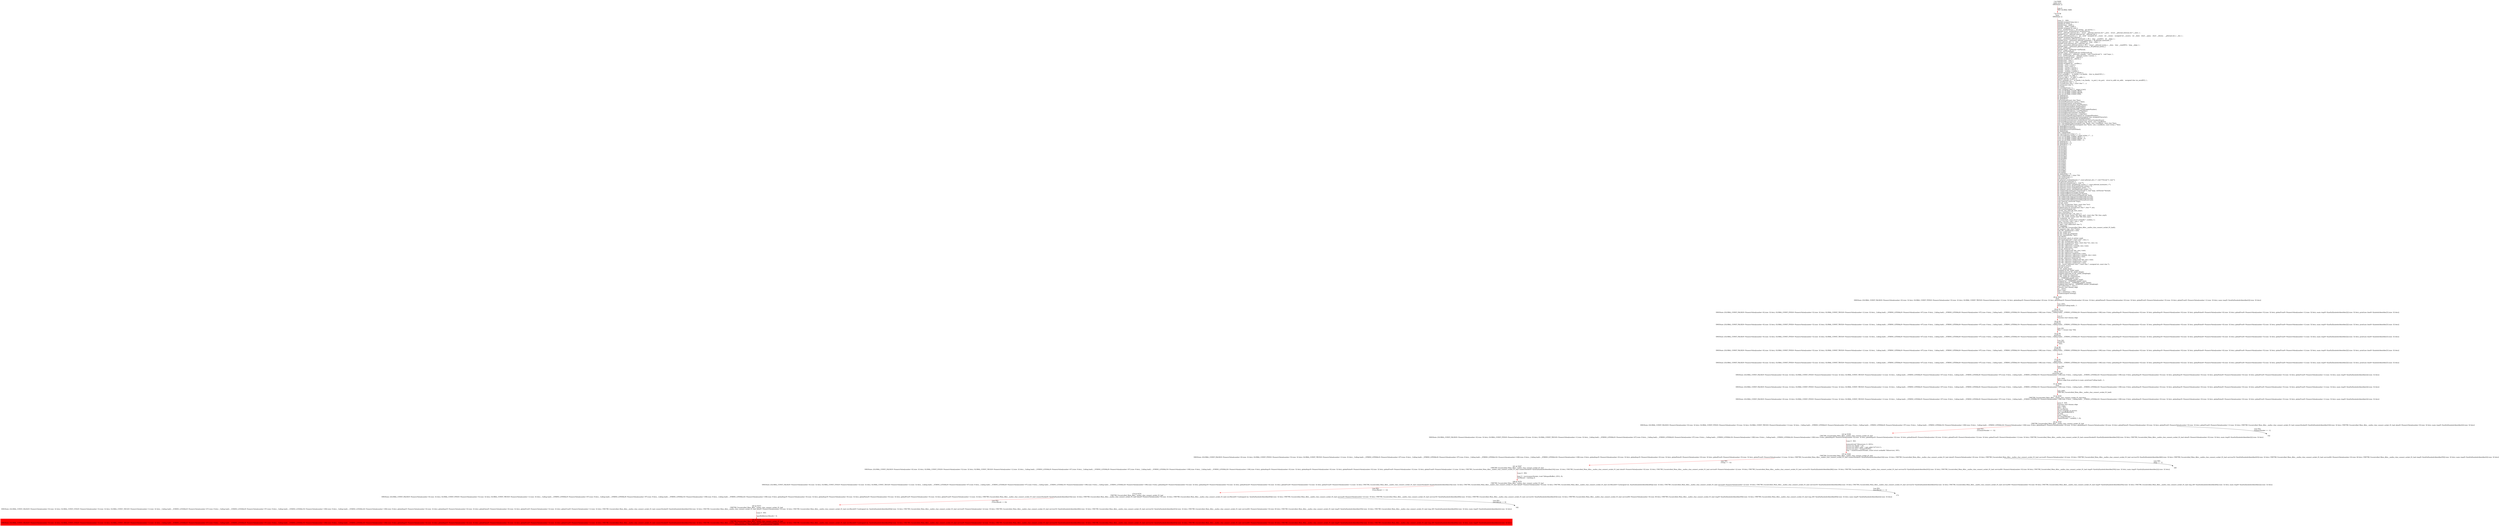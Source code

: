 digraph ARG {
node [style="filled" shape="box" color="white"]
2 [label="2 @ N400\nmain entry\nSMGState: []\n" id="2"]
7 [label="7 @ N736\nmain\nSMGState: []\n" id="7"]
28 [label="28 @ N405\nmain\nSMGState: [GLOBAL_CONST_FALSE/0=NumericValue[number=0] (size: 32 bits), GLOBAL_CONST_FIVE/0=NumericValue[number=5] (size: 32 bits), GLOBAL_CONST_TRUE/0=NumericValue[number=1] (size: 32 bits), globalArgc/0=NumericValue[number=0] (size: 32 bits), globalArgv/0=NumericValue[number=0] (size: 32 bits), globalFalse/0=NumericValue[number=0] (size: 32 bits), globalFive/0=NumericValue[number=5] (size: 32 bits), globalTrue/0=NumericValue[number=1] (size: 32 bits), main::tmp/0=SymEx[SymbolicIdentifier[2]] (size: 32 bits)]\n" id="28"]
29 [label="29 @ N1\nprintLine entry\nSMGState: [GLOBAL_CONST_FALSE/0=NumericValue[number=0] (size: 32 bits), GLOBAL_CONST_FIVE/0=NumericValue[number=5] (size: 32 bits), GLOBAL_CONST_TRUE/0=NumericValue[number=1] (size: 32 bits), _Calling bad()..._STRING_LITERAL/0=NumericValue[number=67] (size: 8 bits), _Calling bad()..._STRING_LITERAL/8=NumericValue[number=97] (size: 8 bits), _Calling bad()..._STRING_LITERAL/16=NumericValue[number=108] (size: 8 bits), _Calling bad()..._STRING_LITERAL/24=NumericValue[number=108] (size: 8 bits), globalArgc/0=NumericValue[number=0] (size: 32 bits), globalArgv/0=NumericValue[number=0] (size: 32 bits), globalFalse/0=NumericValue[number=0] (size: 32 bits), globalFive/0=NumericValue[number=5] (size: 32 bits), globalTrue/0=NumericValue[number=1] (size: 32 bits), main::tmp/0=SymEx[SymbolicIdentifier[2]] (size: 32 bits), printLine::line/0=SymbolicIdentifier[3] (size: 32 bits)]\n" id="29"]
30 [label="30 @ N2\nprintLine\nSMGState: [GLOBAL_CONST_FALSE/0=NumericValue[number=0] (size: 32 bits), GLOBAL_CONST_FIVE/0=NumericValue[number=5] (size: 32 bits), GLOBAL_CONST_TRUE/0=NumericValue[number=1] (size: 32 bits), _Calling bad()..._STRING_LITERAL/0=NumericValue[number=67] (size: 8 bits), _Calling bad()..._STRING_LITERAL/8=NumericValue[number=97] (size: 8 bits), _Calling bad()..._STRING_LITERAL/16=NumericValue[number=108] (size: 8 bits), _Calling bad()..._STRING_LITERAL/24=NumericValue[number=108] (size: 8 bits), globalArgc/0=NumericValue[number=0] (size: 32 bits), globalArgv/0=NumericValue[number=0] (size: 32 bits), globalFalse/0=NumericValue[number=0] (size: 32 bits), globalFive/0=NumericValue[number=5] (size: 32 bits), globalTrue/0=NumericValue[number=1] (size: 32 bits), main::tmp/0=SymEx[SymbolicIdentifier[2]] (size: 32 bits), printLine::line/0=SymbolicIdentifier[3] (size: 32 bits)]\n" id="30"]
32 [label="32 @ N4\nprintLine\nSMGState: [GLOBAL_CONST_FALSE/0=NumericValue[number=0] (size: 32 bits), GLOBAL_CONST_FIVE/0=NumericValue[number=5] (size: 32 bits), GLOBAL_CONST_TRUE/0=NumericValue[number=1] (size: 32 bits), _Calling bad()..._STRING_LITERAL/0=NumericValue[number=67] (size: 8 bits), _Calling bad()..._STRING_LITERAL/8=NumericValue[number=97] (size: 8 bits), _Calling bad()..._STRING_LITERAL/16=NumericValue[number=108] (size: 8 bits), _Calling bad()..._STRING_LITERAL/24=NumericValue[number=108] (size: 8 bits), globalArgc/0=NumericValue[number=0] (size: 32 bits), globalArgv/0=NumericValue[number=0] (size: 32 bits), globalFalse/0=NumericValue[number=0] (size: 32 bits), globalFive/0=NumericValue[number=5] (size: 32 bits), globalTrue/0=NumericValue[number=1] (size: 32 bits), main::tmp/0=SymEx[SymbolicIdentifier[2]] (size: 32 bits), printLine::line/0=SymbolicIdentifier[3] (size: 32 bits)]\n" id="32"]
35 [label="35 @ N6\nprintLine\nSMGState: [GLOBAL_CONST_FALSE/0=NumericValue[number=0] (size: 32 bits), GLOBAL_CONST_FIVE/0=NumericValue[number=5] (size: 32 bits), GLOBAL_CONST_TRUE/0=NumericValue[number=1] (size: 32 bits), _Calling bad()..._STRING_LITERAL/0=NumericValue[number=67] (size: 8 bits), _Calling bad()..._STRING_LITERAL/8=NumericValue[number=97] (size: 8 bits), _Calling bad()..._STRING_LITERAL/16=NumericValue[number=108] (size: 8 bits), _Calling bad()..._STRING_LITERAL/24=NumericValue[number=108] (size: 8 bits), globalArgc/0=NumericValue[number=0] (size: 32 bits), globalArgv/0=NumericValue[number=0] (size: 32 bits), globalFalse/0=NumericValue[number=0] (size: 32 bits), globalFive/0=NumericValue[number=5] (size: 32 bits), globalTrue/0=NumericValue[number=1] (size: 32 bits), main::tmp/0=SymEx[SymbolicIdentifier[2]] (size: 32 bits), printLine::line/0=SymbolicIdentifier[3] (size: 32 bits)]\n" id="35"]
37 [label="37 @ N3\nprintLine\nSMGState: [GLOBAL_CONST_FALSE/0=NumericValue[number=0] (size: 32 bits), GLOBAL_CONST_FIVE/0=NumericValue[number=5] (size: 32 bits), GLOBAL_CONST_TRUE/0=NumericValue[number=1] (size: 32 bits), _Calling bad()..._STRING_LITERAL/0=NumericValue[number=67] (size: 8 bits), _Calling bad()..._STRING_LITERAL/8=NumericValue[number=97] (size: 8 bits), _Calling bad()..._STRING_LITERAL/16=NumericValue[number=108] (size: 8 bits), _Calling bad()..._STRING_LITERAL/24=NumericValue[number=108] (size: 8 bits), globalArgc/0=NumericValue[number=0] (size: 32 bits), globalArgv/0=NumericValue[number=0] (size: 32 bits), globalFalse/0=NumericValue[number=0] (size: 32 bits), globalFive/0=NumericValue[number=5] (size: 32 bits), globalTrue/0=NumericValue[number=1] (size: 32 bits), main::tmp/0=SymEx[SymbolicIdentifier[2]] (size: 32 bits), printLine::line/0=SymbolicIdentifier[3] (size: 32 bits)]\n" id="37"]
40 [label="40 @ N0\nprintLine exit\nSMGState: [GLOBAL_CONST_FALSE/0=NumericValue[number=0] (size: 32 bits), GLOBAL_CONST_FIVE/0=NumericValue[number=5] (size: 32 bits), GLOBAL_CONST_TRUE/0=NumericValue[number=1] (size: 32 bits), _Calling bad()..._STRING_LITERAL/0=NumericValue[number=67] (size: 8 bits), _Calling bad()..._STRING_LITERAL/8=NumericValue[number=97] (size: 8 bits), _Calling bad()..._STRING_LITERAL/16=NumericValue[number=108] (size: 8 bits), _Calling bad()..._STRING_LITERAL/24=NumericValue[number=108] (size: 8 bits), globalArgc/0=NumericValue[number=0] (size: 32 bits), globalArgv/0=NumericValue[number=0] (size: 32 bits), globalFalse/0=NumericValue[number=0] (size: 32 bits), globalFive/0=NumericValue[number=5] (size: 32 bits), globalTrue/0=NumericValue[number=1] (size: 32 bits), main::tmp/0=SymEx[SymbolicIdentifier[2]] (size: 32 bits)]\n" id="40"]
41 [label="41 @ N406\nmain\nSMGState: [GLOBAL_CONST_FALSE/0=NumericValue[number=0] (size: 32 bits), GLOBAL_CONST_FIVE/0=NumericValue[number=5] (size: 32 bits), GLOBAL_CONST_TRUE/0=NumericValue[number=1] (size: 32 bits), _Calling bad()..._STRING_LITERAL/0=NumericValue[number=67] (size: 8 bits), _Calling bad()..._STRING_LITERAL/8=NumericValue[number=97] (size: 8 bits), _Calling bad()..._STRING_LITERAL/16=NumericValue[number=108] (size: 8 bits), _Calling bad()..._STRING_LITERAL/24=NumericValue[number=108] (size: 8 bits), globalArgc/0=NumericValue[number=0] (size: 32 bits), globalArgv/0=NumericValue[number=0] (size: 32 bits), globalFalse/0=NumericValue[number=0] (size: 32 bits), globalFive/0=NumericValue[number=5] (size: 32 bits), globalTrue/0=NumericValue[number=1] (size: 32 bits), main::tmp/0=SymEx[SymbolicIdentifier[2]] (size: 32 bits)]\n" id="41"]
43 [label="43 @ N345\nCWE789_Uncontrolled_Mem_Alloc__malloc_char_connect_socket_01_bad entry\nSMGState: [GLOBAL_CONST_FALSE/0=NumericValue[number=0] (size: 32 bits), GLOBAL_CONST_FIVE/0=NumericValue[number=5] (size: 32 bits), GLOBAL_CONST_TRUE/0=NumericValue[number=1] (size: 32 bits), _Calling bad()..._STRING_LITERAL/0=NumericValue[number=67] (size: 8 bits), _Calling bad()..._STRING_LITERAL/8=NumericValue[number=97] (size: 8 bits), _Calling bad()..._STRING_LITERAL/16=NumericValue[number=108] (size: 8 bits), _Calling bad()..._STRING_LITERAL/24=NumericValue[number=108] (size: 8 bits), globalArgc/0=NumericValue[number=0] (size: 32 bits), globalArgv/0=NumericValue[number=0] (size: 32 bits), globalFalse/0=NumericValue[number=0] (size: 32 bits), globalFive/0=NumericValue[number=5] (size: 32 bits), globalTrue/0=NumericValue[number=1] (size: 32 bits), main::tmp/0=SymEx[SymbolicIdentifier[2]] (size: 32 bits)]\n" id="43"]
65 [label="65 @ N355\nCWE789_Uncontrolled_Mem_Alloc__malloc_char_connect_socket_01_bad\nSMGState: [GLOBAL_CONST_FALSE/0=NumericValue[number=0] (size: 32 bits), GLOBAL_CONST_FIVE/0=NumericValue[number=5] (size: 32 bits), GLOBAL_CONST_TRUE/0=NumericValue[number=1] (size: 32 bits), _Calling bad()..._STRING_LITERAL/0=NumericValue[number=67] (size: 8 bits), _Calling bad()..._STRING_LITERAL/8=NumericValue[number=97] (size: 8 bits), _Calling bad()..._STRING_LITERAL/16=NumericValue[number=108] (size: 8 bits), _Calling bad()..._STRING_LITERAL/24=NumericValue[number=108] (size: 8 bits), globalArgc/0=NumericValue[number=0] (size: 32 bits), globalArgv/0=NumericValue[number=0] (size: 32 bits), globalFalse/0=NumericValue[number=0] (size: 32 bits), globalFive/0=NumericValue[number=5] (size: 32 bits), globalTrue/0=NumericValue[number=1] (size: 32 bits), CWE789_Uncontrolled_Mem_Alloc__malloc_char_connect_socket_01_bad::connectSocket/0=SymEx[SymbolicIdentifier[16]] (size: 32 bits), CWE789_Uncontrolled_Mem_Alloc__malloc_char_connect_socket_01_bad::data/0=NumericValue[number=0] (size: 32 bits), main::tmp/0=SymEx[SymbolicIdentifier[2]] (size: 32 bits)]\n" id="65"]
143 [label="143 @ N358\nCWE789_Uncontrolled_Mem_Alloc__malloc_char_connect_socket_01_bad\nSMGState: [GLOBAL_CONST_FALSE/0=NumericValue[number=0] (size: 32 bits), GLOBAL_CONST_FIVE/0=NumericValue[number=5] (size: 32 bits), GLOBAL_CONST_TRUE/0=NumericValue[number=1] (size: 32 bits), _Calling bad()..._STRING_LITERAL/0=NumericValue[number=67] (size: 8 bits), _Calling bad()..._STRING_LITERAL/8=NumericValue[number=97] (size: 8 bits), _Calling bad()..._STRING_LITERAL/16=NumericValue[number=108] (size: 8 bits), _Calling bad()..._STRING_LITERAL/24=NumericValue[number=108] (size: 8 bits), globalArgc/0=NumericValue[number=0] (size: 32 bits), globalArgv/0=NumericValue[number=0] (size: 32 bits), globalFalse/0=NumericValue[number=0] (size: 32 bits), globalFive/0=NumericValue[number=5] (size: 32 bits), globalTrue/0=NumericValue[number=1] (size: 32 bits), CWE789_Uncontrolled_Mem_Alloc__malloc_char_connect_socket_01_bad::connectSocket/0=SymEx[SymbolicIdentifier[16]] (size: 32 bits), CWE789_Uncontrolled_Mem_Alloc__malloc_char_connect_socket_01_bad::data/0=NumericValue[number=0] (size: 32 bits), main::tmp/0=SymEx[SymbolicIdentifier[2]] (size: 32 bits)]\n" id="143"]
155 [label="155 @ N364\nCWE789_Uncontrolled_Mem_Alloc__malloc_char_connect_socket_01_bad\nSMGState: [GLOBAL_CONST_FALSE/0=NumericValue[number=0] (size: 32 bits), GLOBAL_CONST_FIVE/0=NumericValue[number=5] (size: 32 bits), GLOBAL_CONST_TRUE/0=NumericValue[number=1] (size: 32 bits), _Calling bad()..._STRING_LITERAL/0=NumericValue[number=67] (size: 8 bits), _Calling bad()..._STRING_LITERAL/8=NumericValue[number=97] (size: 8 bits), _Calling bad()..._STRING_LITERAL/16=NumericValue[number=108] (size: 8 bits), _Calling bad()..._STRING_LITERAL/24=NumericValue[number=108] (size: 8 bits), globalArgc/0=NumericValue[number=0] (size: 32 bits), globalArgv/0=NumericValue[number=0] (size: 32 bits), globalFalse/0=NumericValue[number=0] (size: 32 bits), globalFive/0=NumericValue[number=5] (size: 32 bits), globalTrue/0=NumericValue[number=1] (size: 32 bits), CWE789_Uncontrolled_Mem_Alloc__malloc_char_connect_socket_01_bad::connectSocket/0=SymEx[SymbolicIdentifier[16]] (size: 32 bits), CWE789_Uncontrolled_Mem_Alloc__malloc_char_connect_socket_01_bad::data/0=NumericValue[number=0] (size: 32 bits), CWE789_Uncontrolled_Mem_Alloc__malloc_char_connect_socket_01_bad::service/0=NumericValue[number=2] (size: 16 bits), CWE789_Uncontrolled_Mem_Alloc__malloc_char_connect_socket_01_bad::service/16=SymEx[SymbolicIdentifier[46]] (size: 16 bits), CWE789_Uncontrolled_Mem_Alloc__malloc_char_connect_socket_01_bad::service/32=SymEx[SymbolicIdentifier[43]] (size: 32 bits), CWE789_Uncontrolled_Mem_Alloc__malloc_char_connect_socket_01_bad::service/64=NumericValue[number=0] (size: 64 bits), CWE789_Uncontrolled_Mem_Alloc__malloc_char_connect_socket_01_bad::tmp/0=SymEx[SymbolicIdentifier[50]] (size: 32 bits), main::tmp/0=SymEx[SymbolicIdentifier[2]] (size: 32 bits)]\n" id="155"]
161 [label="161 @ N367\nCWE789_Uncontrolled_Mem_Alloc__malloc_char_connect_socket_01_bad\nSMGState: [GLOBAL_CONST_FALSE/0=NumericValue[number=0] (size: 32 bits), GLOBAL_CONST_FIVE/0=NumericValue[number=5] (size: 32 bits), GLOBAL_CONST_TRUE/0=NumericValue[number=1] (size: 32 bits), _Calling bad()..._STRING_LITERAL/0=NumericValue[number=67] (size: 8 bits), _Calling bad()..._STRING_LITERAL/8=NumericValue[number=97] (size: 8 bits), _Calling bad()..._STRING_LITERAL/16=NumericValue[number=108] (size: 8 bits), _Calling bad()..._STRING_LITERAL/24=NumericValue[number=108] (size: 8 bits), globalArgc/0=NumericValue[number=0] (size: 32 bits), globalArgv/0=NumericValue[number=0] (size: 32 bits), globalFalse/0=NumericValue[number=0] (size: 32 bits), globalFive/0=NumericValue[number=5] (size: 32 bits), globalTrue/0=NumericValue[number=1] (size: 32 bits), CWE789_Uncontrolled_Mem_Alloc__malloc_char_connect_socket_01_bad::connectSocket/0=SymEx[SymbolicIdentifier[16]] (size: 32 bits), CWE789_Uncontrolled_Mem_Alloc__malloc_char_connect_socket_01_bad::data/0=NumericValue[number=0] (size: 32 bits), CWE789_Uncontrolled_Mem_Alloc__malloc_char_connect_socket_01_bad::service/0=NumericValue[number=2] (size: 16 bits), CWE789_Uncontrolled_Mem_Alloc__malloc_char_connect_socket_01_bad::service/16=SymEx[SymbolicIdentifier[46]] (size: 16 bits), CWE789_Uncontrolled_Mem_Alloc__malloc_char_connect_socket_01_bad::service/32=SymEx[SymbolicIdentifier[43]] (size: 32 bits), CWE789_Uncontrolled_Mem_Alloc__malloc_char_connect_socket_01_bad::service/64=NumericValue[number=0] (size: 64 bits), CWE789_Uncontrolled_Mem_Alloc__malloc_char_connect_socket_01_bad::tmp/0=SymEx[SymbolicIdentifier[50]] (size: 32 bits), main::tmp/0=SymEx[SymbolicIdentifier[2]] (size: 32 bits)]\n" id="161"]
168 [label="168 @ N370\nCWE789_Uncontrolled_Mem_Alloc__malloc_char_connect_socket_01_bad\nSMGState: [GLOBAL_CONST_FALSE/0=NumericValue[number=0] (size: 32 bits), GLOBAL_CONST_FIVE/0=NumericValue[number=5] (size: 32 bits), GLOBAL_CONST_TRUE/0=NumericValue[number=1] (size: 32 bits), _Calling bad()..._STRING_LITERAL/0=NumericValue[number=67] (size: 8 bits), _Calling bad()..._STRING_LITERAL/8=NumericValue[number=97] (size: 8 bits), _Calling bad()..._STRING_LITERAL/16=NumericValue[number=108] (size: 8 bits), _Calling bad()..._STRING_LITERAL/24=NumericValue[number=108] (size: 8 bits), globalArgc/0=NumericValue[number=0] (size: 32 bits), globalArgv/0=NumericValue[number=0] (size: 32 bits), globalFalse/0=NumericValue[number=0] (size: 32 bits), globalFive/0=NumericValue[number=5] (size: 32 bits), globalTrue/0=NumericValue[number=1] (size: 32 bits), CWE789_Uncontrolled_Mem_Alloc__malloc_char_connect_socket_01_bad::connectSocket/0=SymEx[SymbolicIdentifier[16]] (size: 32 bits), CWE789_Uncontrolled_Mem_Alloc__malloc_char_connect_socket_01_bad::data/0=NumericValue[number=0] (size: 32 bits), CWE789_Uncontrolled_Mem_Alloc__malloc_char_connect_socket_01_bad::recvResult/0=Cast[signed int, SymEx[SymbolicIdentifier[64]]] (size: 32 bits), CWE789_Uncontrolled_Mem_Alloc__malloc_char_connect_socket_01_bad::service/0=NumericValue[number=2] (size: 16 bits), CWE789_Uncontrolled_Mem_Alloc__malloc_char_connect_socket_01_bad::service/16=SymEx[SymbolicIdentifier[46]] (size: 16 bits), CWE789_Uncontrolled_Mem_Alloc__malloc_char_connect_socket_01_bad::service/32=SymEx[SymbolicIdentifier[43]] (size: 32 bits), CWE789_Uncontrolled_Mem_Alloc__malloc_char_connect_socket_01_bad::service/64=NumericValue[number=0] (size: 64 bits), CWE789_Uncontrolled_Mem_Alloc__malloc_char_connect_socket_01_bad::tmp/0=SymEx[SymbolicIdentifier[50]] (size: 32 bits), CWE789_Uncontrolled_Mem_Alloc__malloc_char_connect_socket_01_bad::tmp_0/0=SymEx[SymbolicIdentifier[64]] (size: 32 bits), main::tmp/0=SymEx[SymbolicIdentifier[2]] (size: 32 bits)]\n" id="168"]
174 [label="174 @ N374\nCWE789_Uncontrolled_Mem_Alloc__malloc_char_connect_socket_01_bad\nSMGState: [GLOBAL_CONST_FALSE/0=NumericValue[number=0] (size: 32 bits), GLOBAL_CONST_FIVE/0=NumericValue[number=5] (size: 32 bits), GLOBAL_CONST_TRUE/0=NumericValue[number=1] (size: 32 bits), _Calling bad()..._STRING_LITERAL/0=NumericValue[number=67] (size: 8 bits), _Calling bad()..._STRING_LITERAL/8=NumericValue[number=97] (size: 8 bits), _Calling bad()..._STRING_LITERAL/16=NumericValue[number=108] (size: 8 bits), _Calling bad()..._STRING_LITERAL/24=NumericValue[number=108] (size: 8 bits), globalArgc/0=NumericValue[number=0] (size: 32 bits), globalArgv/0=NumericValue[number=0] (size: 32 bits), globalFalse/0=NumericValue[number=0] (size: 32 bits), globalFive/0=NumericValue[number=5] (size: 32 bits), globalTrue/0=NumericValue[number=1] (size: 32 bits), CWE789_Uncontrolled_Mem_Alloc__malloc_char_connect_socket_01_bad::connectSocket/0=SymEx[SymbolicIdentifier[16]] (size: 32 bits), CWE789_Uncontrolled_Mem_Alloc__malloc_char_connect_socket_01_bad::data/0=NumericValue[number=0] (size: 32 bits), CWE789_Uncontrolled_Mem_Alloc__malloc_char_connect_socket_01_bad::recvResult/0=Cast[signed int, SymEx[SymbolicIdentifier[64]]] (size: 32 bits), CWE789_Uncontrolled_Mem_Alloc__malloc_char_connect_socket_01_bad::service/0=NumericValue[number=2] (size: 16 bits), CWE789_Uncontrolled_Mem_Alloc__malloc_char_connect_socket_01_bad::service/16=SymEx[SymbolicIdentifier[46]] (size: 16 bits), CWE789_Uncontrolled_Mem_Alloc__malloc_char_connect_socket_01_bad::service/32=SymEx[SymbolicIdentifier[43]] (size: 32 bits), CWE789_Uncontrolled_Mem_Alloc__malloc_char_connect_socket_01_bad::service/64=NumericValue[number=0] (size: 64 bits), CWE789_Uncontrolled_Mem_Alloc__malloc_char_connect_socket_01_bad::tmp/0=SymEx[SymbolicIdentifier[50]] (size: 32 bits), CWE789_Uncontrolled_Mem_Alloc__malloc_char_connect_socket_01_bad::tmp_0/0=SymEx[SymbolicIdentifier[64]] (size: 32 bits), main::tmp/0=SymEx[SymbolicIdentifier[2]] (size: 32 bits)]\n" id="174"]
183 [label="183 @ N373\nCWE789_Uncontrolled_Mem_Alloc__malloc_char_connect_socket_01_bad\nSMGState: [GLOBAL_CONST_FALSE/0=NumericValue[number=0] (size: 32 bits), GLOBAL_CONST_FIVE/0=NumericValue[number=5] (size: 32 bits), GLOBAL_CONST_TRUE/0=NumericValue[number=1] (size: 32 bits), _Calling bad()..._STRING_LITERAL/0=NumericValue[number=67] (size: 8 bits), _Calling bad()..._STRING_LITERAL/8=NumericValue[number=97] (size: 8 bits), _Calling bad()..._STRING_LITERAL/16=NumericValue[number=108] (size: 8 bits), _Calling bad()..._STRING_LITERAL/24=NumericValue[number=108] (size: 8 bits), globalArgc/0=NumericValue[number=0] (size: 32 bits), globalArgv/0=NumericValue[number=0] (size: 32 bits), globalFalse/0=NumericValue[number=0] (size: 32 bits), globalFive/0=NumericValue[number=5] (size: 32 bits), globalTrue/0=NumericValue[number=1] (size: 32 bits), CWE789_Uncontrolled_Mem_Alloc__malloc_char_connect_socket_01_bad::connectSocket/0=SymEx[SymbolicIdentifier[16]] (size: 32 bits), CWE789_Uncontrolled_Mem_Alloc__malloc_char_connect_socket_01_bad::data/0=NumericValue[number=0] (size: 32 bits), CWE789_Uncontrolled_Mem_Alloc__malloc_char_connect_socket_01_bad::recvResult/0=Cast[signed int, SymEx[SymbolicIdentifier[64]]] (size: 32 bits), CWE789_Uncontrolled_Mem_Alloc__malloc_char_connect_socket_01_bad::service/0=NumericValue[number=2] (size: 16 bits), CWE789_Uncontrolled_Mem_Alloc__malloc_char_connect_socket_01_bad::service/16=SymEx[SymbolicIdentifier[46]] (size: 16 bits), CWE789_Uncontrolled_Mem_Alloc__malloc_char_connect_socket_01_bad::service/32=SymEx[SymbolicIdentifier[43]] (size: 32 bits), CWE789_Uncontrolled_Mem_Alloc__malloc_char_connect_socket_01_bad::service/64=NumericValue[number=0] (size: 64 bits), CWE789_Uncontrolled_Mem_Alloc__malloc_char_connect_socket_01_bad::tmp/0=SymEx[SymbolicIdentifier[50]] (size: 32 bits), CWE789_Uncontrolled_Mem_Alloc__malloc_char_connect_socket_01_bad::tmp_0/0=SymEx[SymbolicIdentifier[64]] (size: 32 bits), main::tmp/0=SymEx[SymbolicIdentifier[2]] (size: 32 bits)]\n" id="183"]
192 [fillcolor="red" label="192 @ N376\nCWE789_Uncontrolled_Mem_Alloc__malloc_char_connect_socket_01_bad\nSMGState: [GLOBAL_CONST_FALSE/0=NumericValue[number=0] (size: 32 bits), GLOBAL_CONST_FIVE/0=NumericValue[number=5] (size: 32 bits), GLOBAL_CONST_TRUE/0=NumericValue[number=1] (size: 32 bits), _Calling bad()..._STRING_LITERAL/0=NumericValue[number=67] (size: 8 bits), _Calling bad()..._STRING_LITERAL/8=NumericValue[number=97] (size: 8 bits), _Calling bad()..._STRING_LITERAL/16=NumericValue[number=108] (size: 8 bits), _Calling bad()..._STRING_LITERAL/24=NumericValue[number=108] (size: 8 bits), globalArgc/0=NumericValue[number=0] (size: 32 bits), globalArgv/0=NumericValue[number=0] (size: 32 bits), globalFalse/0=NumericValue[number=0] (size: 32 bits), globalFive/0=NumericValue[number=5] (size: 32 bits), globalTrue/0=NumericValue[number=1] (size: 32 bits), CWE789_Uncontrolled_Mem_Alloc__malloc_char_connect_socket_01_bad::connectSocket/0=SymEx[SymbolicIdentifier[16]] (size: 32 bits), CWE789_Uncontrolled_Mem_Alloc__malloc_char_connect_socket_01_bad::data/0=NumericValue[number=0] (size: 32 bits), CWE789_Uncontrolled_Mem_Alloc__malloc_char_connect_socket_01_bad::recvResult/0=Cast[signed int, SymEx[SymbolicIdentifier[64]]] (size: 32 bits), CWE789_Uncontrolled_Mem_Alloc__malloc_char_connect_socket_01_bad::service/0=NumericValue[number=2] (size: 16 bits), CWE789_Uncontrolled_Mem_Alloc__malloc_char_connect_socket_01_bad::service/16=SymEx[SymbolicIdentifier[46]] (size: 16 bits), CWE789_Uncontrolled_Mem_Alloc__malloc_char_connect_socket_01_bad::service/32=SymEx[SymbolicIdentifier[43]] (size: 32 bits), CWE789_Uncontrolled_Mem_Alloc__malloc_char_connect_socket_01_bad::service/64=NumericValue[number=0] (size: 64 bits), CWE789_Uncontrolled_Mem_Alloc__malloc_char_connect_socket_01_bad::tmp/0=SymEx[SymbolicIdentifier[50]] (size: 32 bits), CWE789_Uncontrolled_Mem_Alloc__malloc_char_connect_socket_01_bad::tmp_0/0=SymEx[SymbolicIdentifier[64]] (size: 32 bits), main::tmp/0=SymEx[SymbolicIdentifier[2]] (size: 32 bits)]\n AutomatonState: SMGCPADEREF: _predefinedState_ERROR\n" id="192"]
2 -> 7 [color="red" label="Line 0: \lINIT GLOBAL VARS\l" id="2 -> 7"]
7 -> 28 [color="red" label="Lines 11 - 1001: \ltypedef unsigned long size_t;\ltypedef int wchar_t;\ltypedef long __int64_t;\ltypedef __int64_t int64_t;\ltypedef unsigned int wint_t;\lstruct _twoIntsStruct {   int intOne;   int intTwo; } ;\ltypedef struct _twoIntsStruct twoIntsStruct;\lstruct __pthread_internal_list {   struct __pthread_internal_list *__prev;   struct __pthread_internal_list *__next; } ;\ltypedef struct __pthread_internal_list __pthread_list_t;\lstruct __pthread_mutex_s {   int __lock;   unsigned int __count;   int __owner;   unsigned int __nusers;   int __kind;   short __spins;   short __elision;   __pthread_list_t __list; } ;\ltypedef unsigned long pthread_t;\lunion __anonunion_pthread_mutexattr_t_36 {   char __size[4U];   int __align; } ;\ltypedef union __anonunion_pthread_mutexattr_t_36 pthread_mutexattr_t;\lunion pthread_attr_t {   char __size[56U];   long __align; } ;\ltypedef union pthread_attr_t pthread_attr_t;\lunion __anonunion_pthread_mutex_t_38 {   struct __pthread_mutex_s __data;   char __size[40U];   long __align; } ;\ltypedef union __anonunion_pthread_mutex_t_38 pthread_mutex_t;\lstruct _stdThread ;\ltypedef struct _stdThread *stdThread;\lstruct _stdThreadLock ;\ltypedef struct _stdThreadLock *stdThreadLock;\lstruct _stdThread {   pthread_t handle;   void (*start)(void *);   void *args; } ;\lstruct _stdThreadLock {   pthread_mutex_t mutex; } ;\ltypedef unsigned short __uint16_t;\ltypedef unsigned int __uint32_t;\ltypedef long __time_t;\ltypedef long __ssize_t;\ltypedef unsigned int __socklen_t;\ltypedef __ssize_t ssize_t;\ltypedef __time_t time_t;\ltypedef __uint16_t uint16_t;\ltypedef __uint32_t uint32_t;\ltypedef __socklen_t socklen_t;\ltypedef unsigned short sa_family_t;\lstruct sockaddr {   sa_family_t sa_family;   char sa_data[14U]; } ;\ltypedef uint32_t in_addr_t;\lstruct in_addr {   in_addr_t s_addr; } ;\ltypedef uint16_t in_port_t;\lstruct sockaddr_in {   sa_family_t sin_family;   in_port_t sin_port;   struct in_addr sin_addr;   unsigned char sin_zero[8U]; } ;\lint printf(const char *, ...);\lint sscanf(const char *, const char *, ...);\lint puts(const char *);\lint rand();\lint iswxdigit(wint_t );\lconst unsigned short **__ctype_b_loc();\lconst int GLOBAL_CONST_TRUE;\lconst int GLOBAL_CONST_FALSE;\lconst int GLOBAL_CONST_FIVE;\lint globalTrue;\lint globalFalse;\lint globalFive;\lvoid printLine(const char *line);\lvoid printWLine(const wchar_t *line);\lvoid printIntLine(int intNumber);\lvoid printShortLine(short shortNumber);\lvoid printFloatLine(float floatNumber);\lvoid printLongLine(long longNumber);\lvoid printLongLongLine(int64_t longLongIntNumber);\lvoid printSizeTLine(size_t sizeTNumber);\lvoid printHexCharLine(char charHex);\lvoid printWcharLine(wchar_t wideChar);\lvoid printUnsignedLine(unsigned int unsignedNumber);\lvoid printHexUnsignedCharLine(unsigned char unsignedCharacter);\lvoid printDoubleLine(double doubleNumber);\lvoid printStructLine(const twoIntsStruct *structTwoIntsStruct);\lvoid printBytesLine(const unsigned char *bytes, size_t numBytes);\lsize_t decodeHexChars(unsigned char *bytes, size_t numBytes, const char *hex);\lsize_t decodeHexWChars(unsigned char *bytes, size_t numBytes, const wchar_t *hex);\lint globalReturnsTrue();\lint globalReturnsFalse();\lint globalReturnsTrueOrFalse();\lint globalArgc;\lchar **globalArgv;\lint wprintf(const wchar_t *, ...);\lint swscanf(const wchar_t *, const wchar_t *, ...);\lconst int GLOBAL_CONST_TRUE = 1;\lconst int GLOBAL_CONST_FALSE = 0;\lconst int GLOBAL_CONST_FIVE = 5;\lint globalTrue = 1;\lint globalFalse = 0;\lint globalFive = 5;\lvoid good1();\lvoid good2();\lvoid good3();\lvoid good4();\lvoid good5();\lvoid good6();\lvoid good7();\lvoid good8();\lvoid good9();\lvoid bad1();\lvoid bad2();\lvoid bad3();\lvoid bad4();\lvoid bad5();\lvoid bad6();\lvoid bad7();\lvoid bad8();\lvoid bad9();\lint globalArgc = 0;\lchar **globalArgv = (char **)0;\lvoid *malloc(size_t );\lvoid free(void *);\lint pthread_create(pthread_t *, const pthread_attr_t *, void *(*)(void *), void *);\lvoid pthread_exit(void *);\lint pthread_join(pthread_t , void **);\lint pthread_mutex_init(pthread_mutex_t *, const pthread_mutexattr_t *);\lint pthread_mutex_destroy(pthread_mutex_t *);\lint pthread_mutex_lock(pthread_mutex_t *);\lint pthread_mutex_unlock(pthread_mutex_t *);\lint stdThreadCreate(void (*start)(void *), void *args, stdThread *thread);\lint stdThreadJoin(stdThread thread);\lint stdThreadDestroy(stdThread thread);\lint stdThreadLockCreate(stdThreadLock *lock);\lvoid stdThreadLockAcquire(stdThreadLock lock);\lvoid stdThreadLockRelease(stdThreadLock lock);\lvoid stdThreadLockDestroy(stdThreadLock lock);\lvoid *internal_start(void *args);\lvoid ldv_exit();\lchar *ldv_strcpy(char *dest, const char *src);\lsize_t ldv_strlen(const char *str);\lunsigned long int strtoul(const char *, char **, int);\lvoid srand(unsigned int);\lvoid ldv_exit_2(int ldv_func_arg1);\ltime_t time(time_t *);\lvoid *memset(void *, int, size_t );\lchar *ldv_strcpy_3(char *ldv_func_arg1, const char *ldv_func_arg2);\lsize_t ldv_strlen_1(const char *ldv_func_arg1);\lint socket(int, int, int);\lint connect(int, const struct sockaddr *, socklen_t );\lssize_t recv(int, void *, size_t , int);\luint16_t htons(uint16_t );\lin_addr_t inet_addr(const char *);\lint close(int);\lvoid CWE789_Uncontrolled_Mem_Alloc__malloc_char_connect_socket_01_bad();\lint main(int argc, char **argv);\lvoid *ldv_xmalloc(size_t size);\lint ldv_undef_int();\lint ldv_undef_int_positive();\lint ldv_asprintf(char **ptr);\lvoid abort();\lvoid assume_abort_if_not(int cond);\lvoid *memcpy(void *, const void *, size_t );\lchar *ldv_strdup(const char *s);\lchar *ldv_strncpy(char *dest, const char *src, size_t n);\lvoid *ldv_malloc(size_t size);\lvoid *ldv_calloc(size_t nmemb, size_t size);\lvoid *ldv_zalloc(size_t size);\lvoid ldv_free(void *s);\lvoid *ldv_realloc(void *ptr, size_t size);\lvoid *ldv_xzalloc(size_t size);\lvoid *ldv_reference_malloc(size_t size);\lvoid *ldv_reference_calloc(size_t nmemb, size_t size);\lvoid *ldv_reference_zalloc(size_t size);\lvoid ldv_reference_free(void *s);\lvoid *ldv_reference_realloc(void *ptr, size_t size);\lvoid *ldv_reference_xmalloc(size_t size);\lvoid *ldv_reference_xzalloc(size_t size);\lvoid __assert_fail(const char *, const char *, unsigned int, const char *);\lvoid reach_error();\lvoid ldv_error();\lint ldv_undef_long();\lunsigned int ldv_undef_uint();\lunsigned long int ldv_undef_ulong();\lunsigned long long int ldv_undef_ulonglong();\lint ldv_undef_int_negative();\lint ldv_undef_int_nonpositive();\lint __VERIFIER_nondet_int();\llong int __VERIFIER_nondet_long();\lunsigned int __VERIFIER_nondet_uint();\lunsigned long int __VERIFIER_nondet_ulong();\lunsigned long long int __VERIFIER_nondet_ulonglong();\lvoid *calloc(size_t , size_t );\lFunction start dummy edge\lint __retres;\ltime_t tmp;\ltmp = time((time_t *)0L);\lsrand((unsigned int)tmp);\l" id="7 -> 28"]
28 -> 29 [color="red" label="Line 1003: \lprintLine('Calling bad()...')\l" id="28 -> 29"]
29 -> 30 [color="red" label="Line 0: \lFunction start dummy edge\l" id="29 -> 30"]
30 -> 32 [color="red" label="Line 241: \l[line != ((const char *)0)]\l" id="30 -> 32"]
32 -> 35 [color="red" label="Line 242: \lprintf('%s\n', line);\l" id="32 -> 35"]
35 -> 37 [color="red" label="Line 0: \l\l" id="35 -> 37"]
37 -> 40 [color="red" label="Line 244: \lreturn;\l" id="37 -> 40"]
40 -> 41 [color="red" label="Line 1003: \lReturn edge from printLine to main: printLine('Calling bad()...');\l" id="40 -> 41"]
41 -> 43 [color="red" label="Line 1005: \lCWE789_Uncontrolled_Mem_Alloc__malloc_char_connect_socket_01_bad()\l" id="41 -> 43"]
43 -> 65 [color="red" label="Lines 0 - 930: \lFunction start dummy edge\lsize_t data;\ldata = 0UL;\lint recvResult;\lstruct sockaddr_in service;\lchar inputBuffer[26U];\lint tmp;\lssize_t tmp_0;\lint connectSocket = -1;\lconnectSocket = socket(2, 1, 6);\l" id="43 -> 65"]
65 -> 142 [label="Line 932: \l[connectSocket == -1]\l" id="65 -> 142"]
65 -> 143 [color="red" label="Line 932: \l[!(connectSocket == -1)]\l" id="65 -> 143"]
143 -> 155 [color="red" label="Lines 0 - 943: \l\lmemset((void *)(&service), 0, 16UL);\lservice.sin_family = 2U;\lservice.sin_addr.s_addr = inet_addr('127.0.0.1');\lservice.sin_port = htons(27015U);\ltmp = connect(connectSocket, (const struct sockaddr *)(&service), 16U);\l" id="143 -> 155"]
155 -> 160 [label="Line 945: \l[tmp == -1]\l" id="155 -> 160"]
155 -> 161 [color="red" label="Line 945: \l[!(tmp == -1)]\l" id="155 -> 161"]
161 -> 168 [color="red" label="Lines 0 - 950: \l\ltmp_0 = recv(connectSocket, (void *)(&inputBuffer), 25UL, 0);\lrecvResult = (int)tmp_0;\l" id="161 -> 168"]
168 -> 173 [label="Line 952: \l[recvResult == -1]\l" id="168 -> 173"]
168 -> 174 [color="red" label="Line 952: \l[!(recvResult == -1)]\l" id="168 -> 174"]
174 -> 182 [label="Line 952: \l[recvResult == 0]\l" id="174 -> 182"]
174 -> 183 [color="red" label="Line 952: \l[!(recvResult == 0)]\l" id="174 -> 183"]
183 -> 192 [color="red" label="Lines 0 - 955: \l\linputBuffer[recvResult] = 0;\l" id="183 -> 192"]
}

